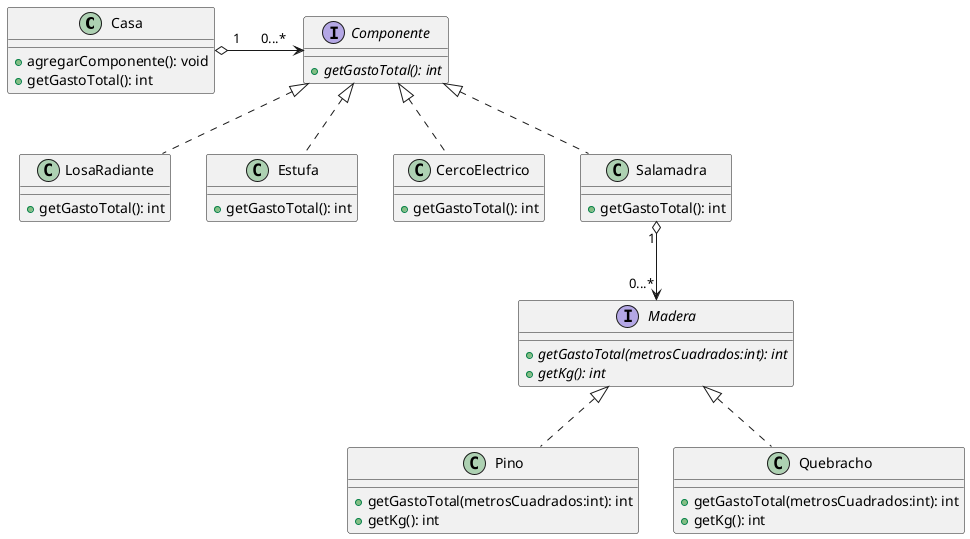 @startuml

class Casa{
    + agregarComponente(): void
    + getGastoTotal(): int
}

interface Componente{
    + {abstract}getGastoTotal(): int
}

class LosaRadiante implements Componente{
    +getGastoTotal(): int
}

class Estufa implements Componente{
    +getGastoTotal(): int
}

class CercoElectrico implements Componente{
    +getGastoTotal(): int
}

class Salamadra implements Componente{
    +getGastoTotal(): int
}

interface Madera{
    + {abstract}getGastoTotal(metrosCuadrados:int): int
    +{abstract}getKg(): int
}

class Pino implements Madera{
    + getGastoTotal(metrosCuadrados:int): int
    + getKg(): int
}

class Quebracho implements Madera{
    + getGastoTotal(metrosCuadrados:int): int
    + getKg(): int
}

Casa o-> Componente: 1      0...*

Salamadra o--> Madera: "1" "0...*"
@end